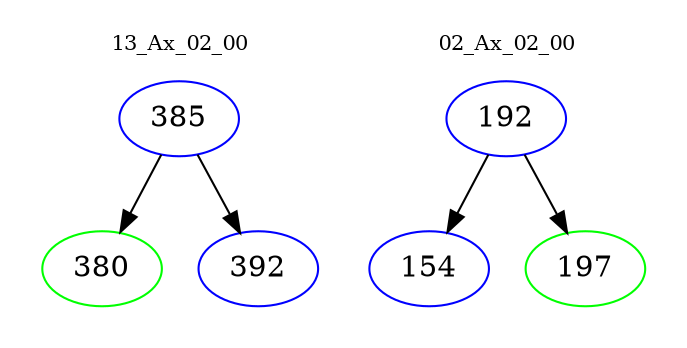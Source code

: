 digraph{
subgraph cluster_0 {
color = white
label = "13_Ax_02_00";
fontsize=10;
T0_385 [label="385", color="blue"]
T0_385 -> T0_380 [color="black"]
T0_380 [label="380", color="green"]
T0_385 -> T0_392 [color="black"]
T0_392 [label="392", color="blue"]
}
subgraph cluster_1 {
color = white
label = "02_Ax_02_00";
fontsize=10;
T1_192 [label="192", color="blue"]
T1_192 -> T1_154 [color="black"]
T1_154 [label="154", color="blue"]
T1_192 -> T1_197 [color="black"]
T1_197 [label="197", color="green"]
}
}
